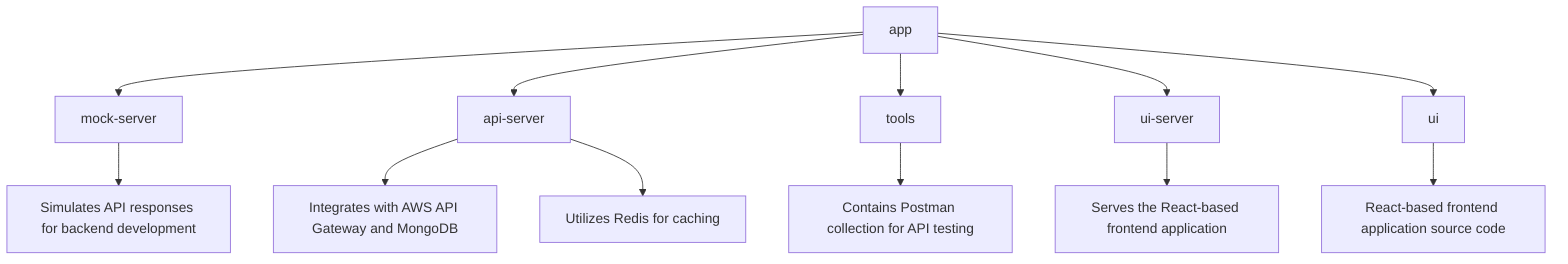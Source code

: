 graph TD
    A[app] --> B[mock-server]
    A --> C[api-server]
    A --> D[tools]
    A --> E[ui-server]
    A --> F[ui]

    B --> B1[Simulates API responses for backend development]
    C --> C1[Integrates with AWS API Gateway and MongoDB]
    C --> C2[Utilizes Redis for caching]
    D --> D1[Contains Postman collection for API testing]
    E --> E1[Serves the React-based frontend application]
    F --> F1[React-based frontend application source code]